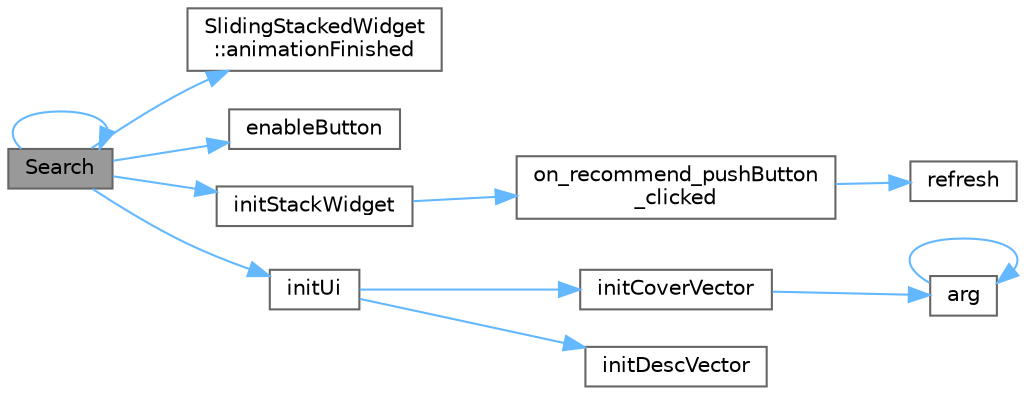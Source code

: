 digraph "Search"
{
 // LATEX_PDF_SIZE
  bgcolor="transparent";
  edge [fontname=Helvetica,fontsize=10,labelfontname=Helvetica,labelfontsize=10];
  node [fontname=Helvetica,fontsize=10,shape=box,height=0.2,width=0.4];
  rankdir="LR";
  Node1 [id="Node000001",label="Search",height=0.2,width=0.4,color="gray40", fillcolor="grey60", style="filled", fontcolor="black",tooltip="构造函数"];
  Node1 -> Node2 [id="edge1_Node000001_Node000002",color="steelblue1",style="solid",tooltip=" "];
  Node2 [id="Node000002",label="SlidingStackedWidget\l::animationFinished",height=0.2,width=0.4,color="grey40", fillcolor="white", style="filled",URL="$class_sliding_stacked_widget.html#a82607af1dd17a4c691295ae63aaf7a2d",tooltip="动画完成信号"];
  Node1 -> Node3 [id="edge2_Node000001_Node000003",color="steelblue1",style="solid",tooltip=" "];
  Node3 [id="Node000003",label="enableButton",height=0.2,width=0.4,color="grey40", fillcolor="white", style="filled",URL="$class_search.html#ab868524a9562cda1f7b60b4220e2248e",tooltip="启用或禁用按钮"];
  Node1 -> Node4 [id="edge3_Node000001_Node000004",color="steelblue1",style="solid",tooltip=" "];
  Node4 [id="Node000004",label="initStackWidget",height=0.2,width=0.4,color="grey40", fillcolor="white", style="filled",URL="$class_search.html#a0442fe2510c9793e67ee165ba1db6852",tooltip="初始化堆栈窗口"];
  Node4 -> Node5 [id="edge4_Node000004_Node000005",color="steelblue1",style="solid",tooltip=" "];
  Node5 [id="Node000005",label="on_recommend_pushButton\l_clicked",height=0.2,width=0.4,color="grey40", fillcolor="white", style="filled",URL="$class_search.html#acc048975fa52ecb0ca4dd804d14c57cf",tooltip="推荐按钮点击槽函数"];
  Node5 -> Node6 [id="edge5_Node000005_Node000006",color="steelblue1",style="solid",tooltip=" "];
  Node6 [id="Node000006",label="refresh",height=0.2,width=0.4,color="grey40", fillcolor="white", style="filled",URL="$class_search.html#a5f2e190b8261a98c97c2ea4e86670d54",tooltip="刷新数据"];
  Node1 -> Node7 [id="edge6_Node000001_Node000007",color="steelblue1",style="solid",tooltip=" "];
  Node7 [id="Node000007",label="initUi",height=0.2,width=0.4,color="grey40", fillcolor="white", style="filled",URL="$class_search.html#afba6e95967cc3eb25fd518f7bde6ec04",tooltip="初始化界面"];
  Node7 -> Node8 [id="edge7_Node000007_Node000008",color="steelblue1",style="solid",tooltip=" "];
  Node8 [id="Node000008",label="initCoverVector",height=0.2,width=0.4,color="grey40", fillcolor="white", style="filled",URL="$class_search.html#a7e3d5fb23894d99f2de89c76ac72cef3",tooltip="初始化封面库"];
  Node8 -> Node9 [id="edge8_Node000008_Node000009",color="steelblue1",style="solid",tooltip=" "];
  Node9 [id="Node000009",label="arg",height=0.2,width=0.4,color="grey40", fillcolor="white", style="filled",URL="$base_8h.html#a2c8e80c1b1c8b7747e99b8e9a24a0429",tooltip="Returns a named argument to be used in a formatting function."];
  Node9 -> Node9 [id="edge9_Node000009_Node000009",color="steelblue1",style="solid",tooltip=" "];
  Node7 -> Node10 [id="edge10_Node000007_Node000010",color="steelblue1",style="solid",tooltip=" "];
  Node10 [id="Node000010",label="initDescVector",height=0.2,width=0.4,color="grey40", fillcolor="white", style="filled",URL="$class_search.html#a912dd2b7693b8494786d5dd5abe02f3d",tooltip="初始化描述库"];
  Node1 -> Node1 [id="edge11_Node000001_Node000001",color="steelblue1",style="solid",tooltip=" "];
}
